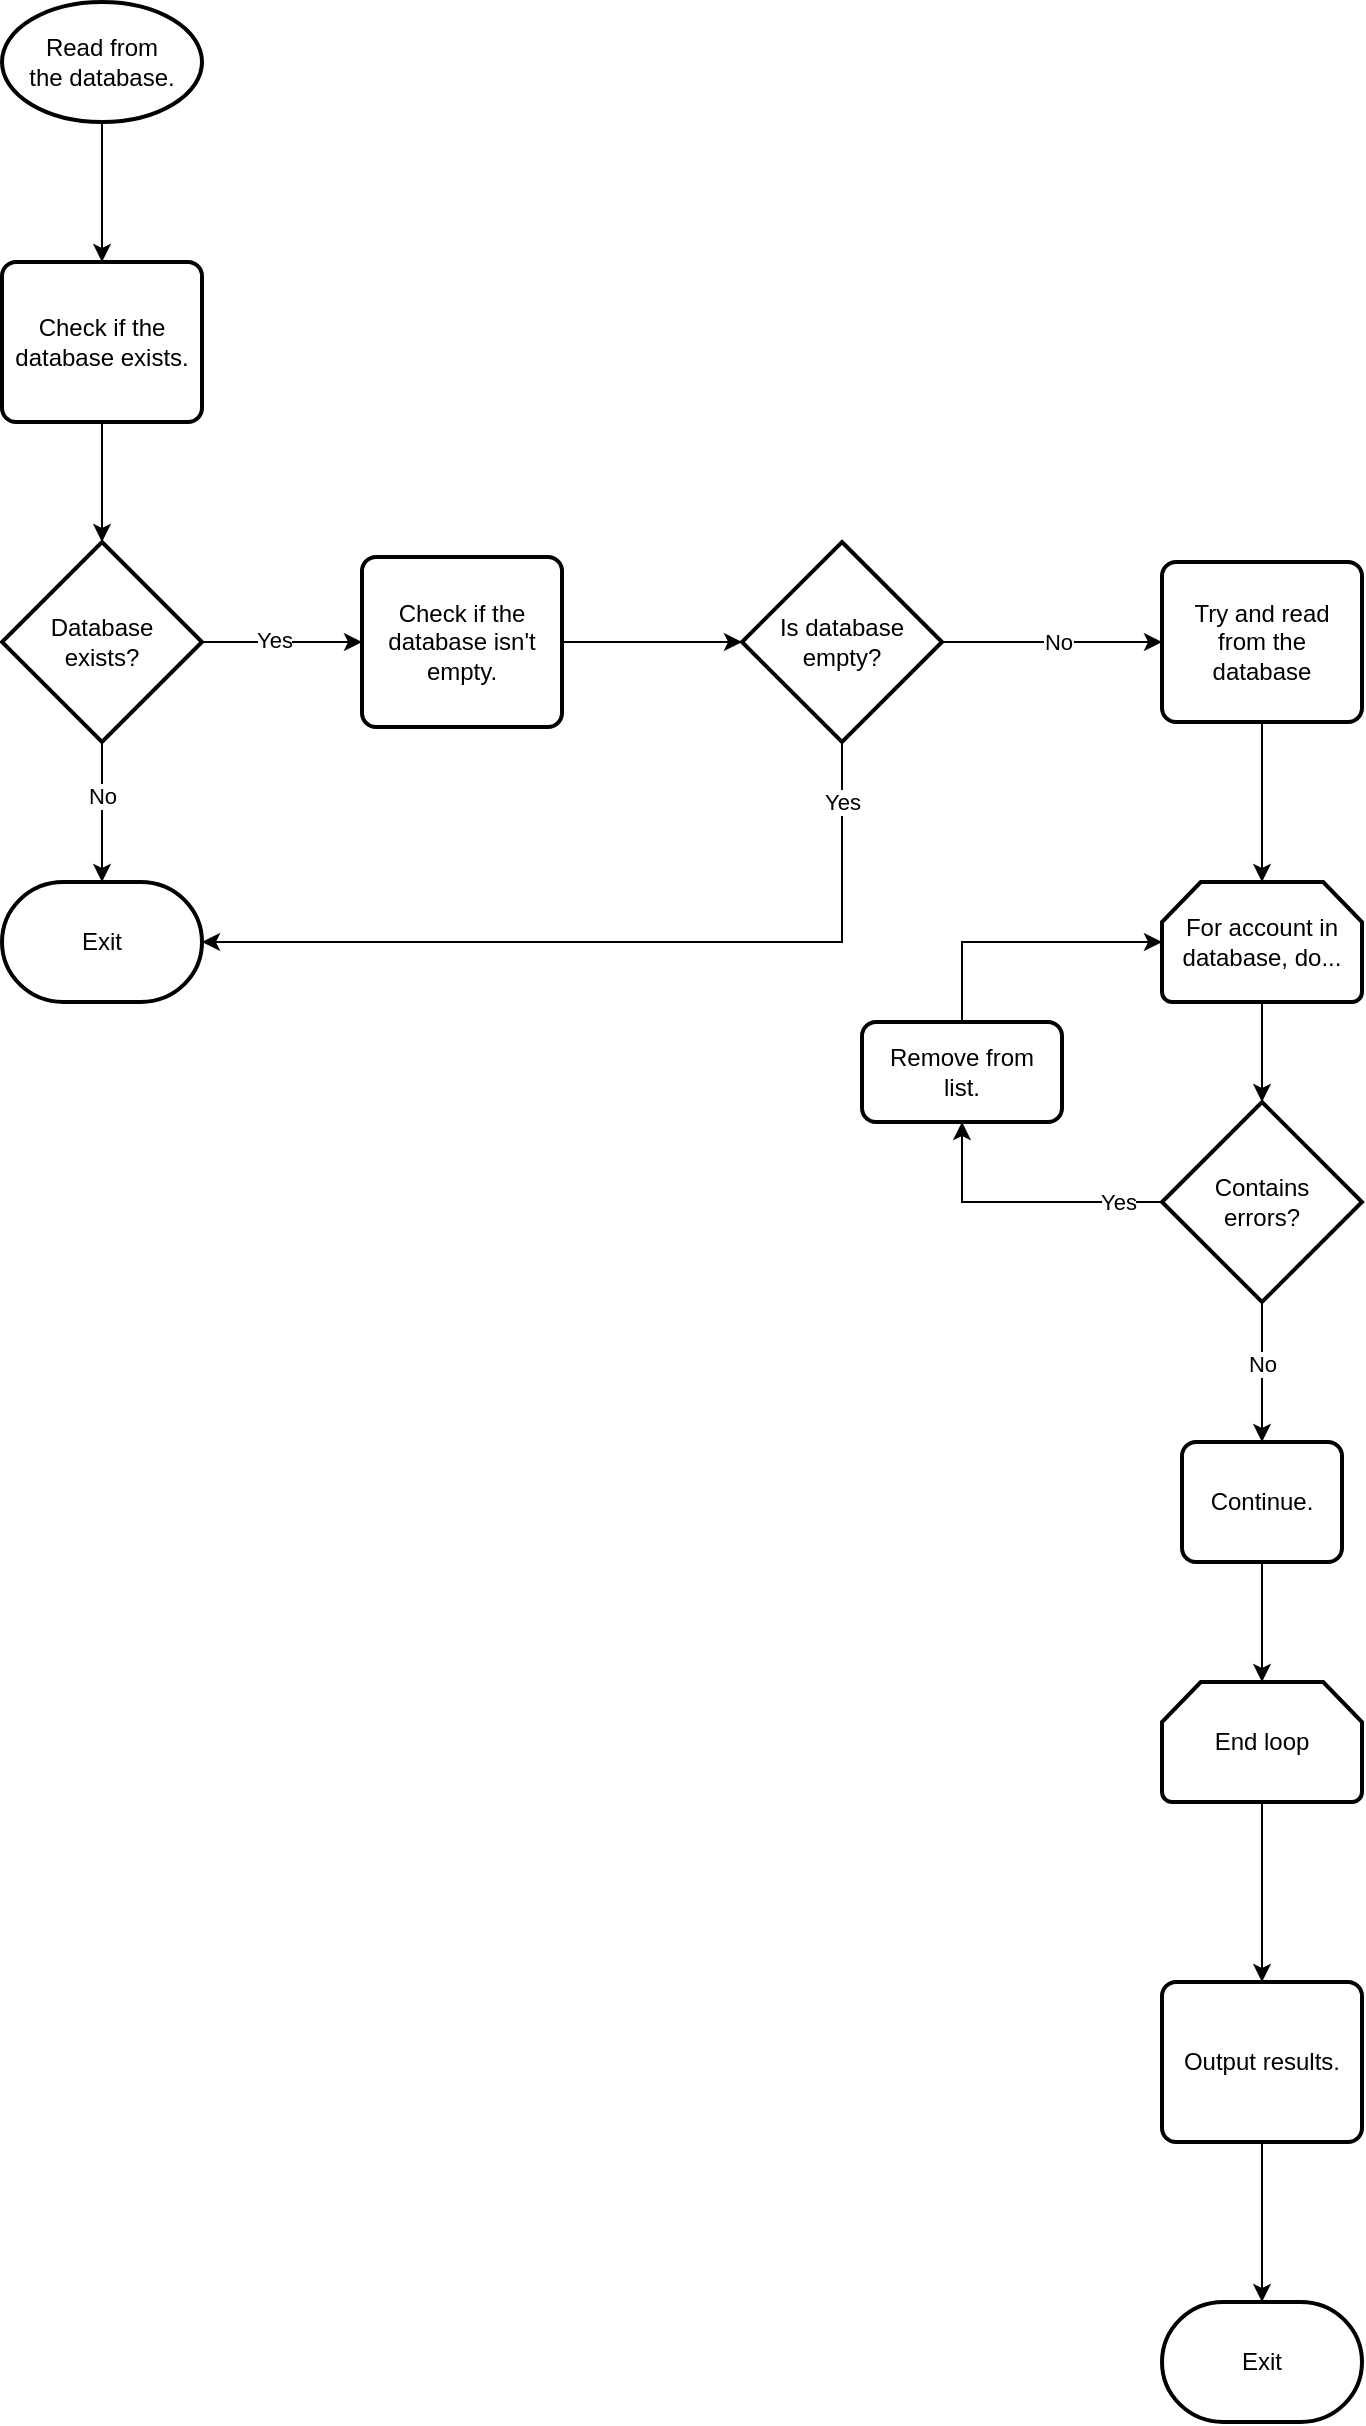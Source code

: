 <mxfile version="26.2.2">
  <diagram name="Reading from the database" id="D5-K963SdRJc8eYX8jDk">
    <mxGraphModel dx="742" dy="353" grid="1" gridSize="10" guides="1" tooltips="1" connect="1" arrows="1" fold="1" page="1" pageScale="1" pageWidth="827" pageHeight="1169" math="0" shadow="0">
      <root>
        <mxCell id="0" />
        <mxCell id="1" parent="0" />
        <mxCell id="rQa0CDCZu2zrDSoRidBP-3" style="edgeStyle=orthogonalEdgeStyle;rounded=0;orthogonalLoop=1;jettySize=auto;html=1;exitX=0.5;exitY=1;exitDx=0;exitDy=0;exitPerimeter=0;entryX=0.5;entryY=0;entryDx=0;entryDy=0;" edge="1" parent="1" source="rQa0CDCZu2zrDSoRidBP-1" target="rQa0CDCZu2zrDSoRidBP-2">
          <mxGeometry relative="1" as="geometry" />
        </mxCell>
        <mxCell id="rQa0CDCZu2zrDSoRidBP-1" value="Read from&lt;div&gt;the database.&lt;/div&gt;" style="strokeWidth=2;html=1;shape=mxgraph.flowchart.start_1;whiteSpace=wrap;" vertex="1" parent="1">
          <mxGeometry x="350" y="90" width="100" height="60" as="geometry" />
        </mxCell>
        <mxCell id="rQa0CDCZu2zrDSoRidBP-2" value="Check if the&lt;div&gt;database exists.&lt;/div&gt;" style="rounded=1;whiteSpace=wrap;html=1;absoluteArcSize=1;arcSize=14;strokeWidth=2;" vertex="1" parent="1">
          <mxGeometry x="350" y="220" width="100" height="80" as="geometry" />
        </mxCell>
        <mxCell id="rQa0CDCZu2zrDSoRidBP-6" style="edgeStyle=orthogonalEdgeStyle;rounded=0;orthogonalLoop=1;jettySize=auto;html=1;exitX=1;exitY=0.5;exitDx=0;exitDy=0;exitPerimeter=0;entryX=0;entryY=0.5;entryDx=0;entryDy=0;" edge="1" parent="1" source="rQa0CDCZu2zrDSoRidBP-4" target="rQa0CDCZu2zrDSoRidBP-5">
          <mxGeometry relative="1" as="geometry" />
        </mxCell>
        <mxCell id="rQa0CDCZu2zrDSoRidBP-7" value="Yes" style="edgeLabel;html=1;align=center;verticalAlign=middle;resizable=0;points=[];" vertex="1" connectable="0" parent="rQa0CDCZu2zrDSoRidBP-6">
          <mxGeometry x="-0.107" y="1" relative="1" as="geometry">
            <mxPoint as="offset" />
          </mxGeometry>
        </mxCell>
        <mxCell id="rQa0CDCZu2zrDSoRidBP-4" value="Database&lt;div&gt;exists?&lt;/div&gt;" style="strokeWidth=2;html=1;shape=mxgraph.flowchart.decision;whiteSpace=wrap;" vertex="1" parent="1">
          <mxGeometry x="350" y="360" width="100" height="100" as="geometry" />
        </mxCell>
        <mxCell id="rQa0CDCZu2zrDSoRidBP-5" value="Check if the database isn&#39;t&lt;div&gt;empty.&lt;/div&gt;" style="rounded=1;whiteSpace=wrap;html=1;absoluteArcSize=1;arcSize=14;strokeWidth=2;" vertex="1" parent="1">
          <mxGeometry x="530" y="367.5" width="100" height="85" as="geometry" />
        </mxCell>
        <mxCell id="rQa0CDCZu2zrDSoRidBP-8" value="Exit" style="strokeWidth=2;html=1;shape=mxgraph.flowchart.terminator;whiteSpace=wrap;" vertex="1" parent="1">
          <mxGeometry x="350" y="530" width="100" height="60" as="geometry" />
        </mxCell>
        <mxCell id="rQa0CDCZu2zrDSoRidBP-10" style="edgeStyle=orthogonalEdgeStyle;rounded=0;orthogonalLoop=1;jettySize=auto;html=1;exitX=0.5;exitY=1;exitDx=0;exitDy=0;exitPerimeter=0;entryX=0.5;entryY=0;entryDx=0;entryDy=0;entryPerimeter=0;" edge="1" parent="1" source="rQa0CDCZu2zrDSoRidBP-4" target="rQa0CDCZu2zrDSoRidBP-8">
          <mxGeometry relative="1" as="geometry" />
        </mxCell>
        <mxCell id="rQa0CDCZu2zrDSoRidBP-11" value="No" style="edgeLabel;html=1;align=center;verticalAlign=middle;resizable=0;points=[];" vertex="1" connectable="0" parent="rQa0CDCZu2zrDSoRidBP-10">
          <mxGeometry x="-0.241" relative="1" as="geometry">
            <mxPoint as="offset" />
          </mxGeometry>
        </mxCell>
        <mxCell id="rQa0CDCZu2zrDSoRidBP-12" style="edgeStyle=orthogonalEdgeStyle;rounded=0;orthogonalLoop=1;jettySize=auto;html=1;exitX=0.5;exitY=1;exitDx=0;exitDy=0;entryX=0.5;entryY=0;entryDx=0;entryDy=0;entryPerimeter=0;" edge="1" parent="1" source="rQa0CDCZu2zrDSoRidBP-2" target="rQa0CDCZu2zrDSoRidBP-4">
          <mxGeometry relative="1" as="geometry" />
        </mxCell>
        <mxCell id="rQa0CDCZu2zrDSoRidBP-18" style="edgeStyle=orthogonalEdgeStyle;rounded=0;orthogonalLoop=1;jettySize=auto;html=1;exitX=1;exitY=0.5;exitDx=0;exitDy=0;exitPerimeter=0;entryX=0;entryY=0.5;entryDx=0;entryDy=0;" edge="1" parent="1" source="rQa0CDCZu2zrDSoRidBP-13" target="rQa0CDCZu2zrDSoRidBP-17">
          <mxGeometry relative="1" as="geometry" />
        </mxCell>
        <mxCell id="rQa0CDCZu2zrDSoRidBP-19" value="No" style="edgeLabel;html=1;align=center;verticalAlign=middle;resizable=0;points=[];" vertex="1" connectable="0" parent="rQa0CDCZu2zrDSoRidBP-18">
          <mxGeometry x="0.058" y="3" relative="1" as="geometry">
            <mxPoint y="3" as="offset" />
          </mxGeometry>
        </mxCell>
        <mxCell id="rQa0CDCZu2zrDSoRidBP-13" value="Is database&lt;div&gt;empty?&lt;/div&gt;" style="strokeWidth=2;html=1;shape=mxgraph.flowchart.decision;whiteSpace=wrap;" vertex="1" parent="1">
          <mxGeometry x="720" y="360" width="100" height="100" as="geometry" />
        </mxCell>
        <mxCell id="rQa0CDCZu2zrDSoRidBP-14" style="edgeStyle=orthogonalEdgeStyle;rounded=0;orthogonalLoop=1;jettySize=auto;html=1;exitX=1;exitY=0.5;exitDx=0;exitDy=0;entryX=0;entryY=0.5;entryDx=0;entryDy=0;entryPerimeter=0;" edge="1" parent="1" source="rQa0CDCZu2zrDSoRidBP-5" target="rQa0CDCZu2zrDSoRidBP-13">
          <mxGeometry relative="1" as="geometry">
            <mxPoint x="700" y="410" as="targetPoint" />
          </mxGeometry>
        </mxCell>
        <mxCell id="rQa0CDCZu2zrDSoRidBP-15" style="edgeStyle=orthogonalEdgeStyle;rounded=0;orthogonalLoop=1;jettySize=auto;html=1;exitX=0.5;exitY=1;exitDx=0;exitDy=0;exitPerimeter=0;entryX=1;entryY=0.5;entryDx=0;entryDy=0;entryPerimeter=0;" edge="1" parent="1" source="rQa0CDCZu2zrDSoRidBP-13" target="rQa0CDCZu2zrDSoRidBP-8">
          <mxGeometry relative="1" as="geometry" />
        </mxCell>
        <mxCell id="rQa0CDCZu2zrDSoRidBP-16" value="Yes" style="edgeLabel;html=1;align=center;verticalAlign=middle;resizable=0;points=[];" vertex="1" connectable="0" parent="rQa0CDCZu2zrDSoRidBP-15">
          <mxGeometry x="-0.856" relative="1" as="geometry">
            <mxPoint as="offset" />
          </mxGeometry>
        </mxCell>
        <mxCell id="rQa0CDCZu2zrDSoRidBP-17" value="Try and read&lt;div&gt;from the&lt;/div&gt;&lt;div&gt;database&lt;/div&gt;" style="rounded=1;whiteSpace=wrap;html=1;absoluteArcSize=1;arcSize=14;strokeWidth=2;" vertex="1" parent="1">
          <mxGeometry x="930" y="370" width="100" height="80" as="geometry" />
        </mxCell>
        <mxCell id="rQa0CDCZu2zrDSoRidBP-20" value="For account in&lt;div&gt;database, do...&lt;/div&gt;" style="strokeWidth=2;html=1;shape=mxgraph.flowchart.loop_limit;whiteSpace=wrap;" vertex="1" parent="1">
          <mxGeometry x="930" y="530" width="100" height="60" as="geometry" />
        </mxCell>
        <mxCell id="rQa0CDCZu2zrDSoRidBP-21" style="edgeStyle=orthogonalEdgeStyle;rounded=0;orthogonalLoop=1;jettySize=auto;html=1;exitX=0.5;exitY=1;exitDx=0;exitDy=0;entryX=0.5;entryY=0;entryDx=0;entryDy=0;entryPerimeter=0;" edge="1" parent="1" source="rQa0CDCZu2zrDSoRidBP-17" target="rQa0CDCZu2zrDSoRidBP-20">
          <mxGeometry relative="1" as="geometry" />
        </mxCell>
        <mxCell id="rQa0CDCZu2zrDSoRidBP-28" style="edgeStyle=orthogonalEdgeStyle;rounded=0;orthogonalLoop=1;jettySize=auto;html=1;exitX=0;exitY=0.5;exitDx=0;exitDy=0;exitPerimeter=0;entryX=0.5;entryY=1;entryDx=0;entryDy=0;" edge="1" parent="1" source="rQa0CDCZu2zrDSoRidBP-24" target="rQa0CDCZu2zrDSoRidBP-27">
          <mxGeometry relative="1" as="geometry" />
        </mxCell>
        <mxCell id="rQa0CDCZu2zrDSoRidBP-29" value="Yes" style="edgeLabel;html=1;align=center;verticalAlign=middle;resizable=0;points=[];" vertex="1" connectable="0" parent="rQa0CDCZu2zrDSoRidBP-28">
          <mxGeometry x="-0.681" relative="1" as="geometry">
            <mxPoint as="offset" />
          </mxGeometry>
        </mxCell>
        <mxCell id="rQa0CDCZu2zrDSoRidBP-32" style="edgeStyle=orthogonalEdgeStyle;rounded=0;orthogonalLoop=1;jettySize=auto;html=1;exitX=0.5;exitY=1;exitDx=0;exitDy=0;exitPerimeter=0;entryX=0.5;entryY=0;entryDx=0;entryDy=0;" edge="1" parent="1" source="rQa0CDCZu2zrDSoRidBP-24" target="rQa0CDCZu2zrDSoRidBP-31">
          <mxGeometry relative="1" as="geometry" />
        </mxCell>
        <mxCell id="rQa0CDCZu2zrDSoRidBP-33" value="No" style="edgeLabel;html=1;align=center;verticalAlign=middle;resizable=0;points=[];" vertex="1" connectable="0" parent="rQa0CDCZu2zrDSoRidBP-32">
          <mxGeometry x="-0.118" y="2" relative="1" as="geometry">
            <mxPoint x="-2" as="offset" />
          </mxGeometry>
        </mxCell>
        <mxCell id="rQa0CDCZu2zrDSoRidBP-24" value="Contains&lt;div&gt;errors?&lt;/div&gt;" style="strokeWidth=2;html=1;shape=mxgraph.flowchart.decision;whiteSpace=wrap;" vertex="1" parent="1">
          <mxGeometry x="930" y="640" width="100" height="100" as="geometry" />
        </mxCell>
        <mxCell id="rQa0CDCZu2zrDSoRidBP-25" style="edgeStyle=orthogonalEdgeStyle;rounded=0;orthogonalLoop=1;jettySize=auto;html=1;exitX=0.5;exitY=1;exitDx=0;exitDy=0;exitPerimeter=0;entryX=0.5;entryY=0;entryDx=0;entryDy=0;entryPerimeter=0;" edge="1" parent="1" source="rQa0CDCZu2zrDSoRidBP-20" target="rQa0CDCZu2zrDSoRidBP-24">
          <mxGeometry relative="1" as="geometry" />
        </mxCell>
        <mxCell id="rQa0CDCZu2zrDSoRidBP-27" value="Remove from&lt;div&gt;list.&lt;/div&gt;" style="rounded=1;whiteSpace=wrap;html=1;absoluteArcSize=1;arcSize=14;strokeWidth=2;" vertex="1" parent="1">
          <mxGeometry x="780" y="600" width="100" height="50" as="geometry" />
        </mxCell>
        <mxCell id="rQa0CDCZu2zrDSoRidBP-30" style="edgeStyle=orthogonalEdgeStyle;rounded=0;orthogonalLoop=1;jettySize=auto;html=1;exitX=0.5;exitY=0;exitDx=0;exitDy=0;entryX=0;entryY=0.5;entryDx=0;entryDy=0;entryPerimeter=0;" edge="1" parent="1" source="rQa0CDCZu2zrDSoRidBP-27" target="rQa0CDCZu2zrDSoRidBP-20">
          <mxGeometry relative="1" as="geometry" />
        </mxCell>
        <mxCell id="rQa0CDCZu2zrDSoRidBP-31" value="Continue." style="rounded=1;whiteSpace=wrap;html=1;absoluteArcSize=1;arcSize=14;strokeWidth=2;" vertex="1" parent="1">
          <mxGeometry x="940" y="810" width="80" height="60" as="geometry" />
        </mxCell>
        <mxCell id="rQa0CDCZu2zrDSoRidBP-40" style="edgeStyle=orthogonalEdgeStyle;rounded=0;orthogonalLoop=1;jettySize=auto;html=1;exitX=0.5;exitY=1;exitDx=0;exitDy=0;exitPerimeter=0;entryX=0.5;entryY=0;entryDx=0;entryDy=0;" edge="1" parent="1" source="rQa0CDCZu2zrDSoRidBP-34" target="rQa0CDCZu2zrDSoRidBP-36">
          <mxGeometry relative="1" as="geometry" />
        </mxCell>
        <mxCell id="rQa0CDCZu2zrDSoRidBP-34" value="End loop" style="strokeWidth=2;html=1;shape=mxgraph.flowchart.loop_limit;whiteSpace=wrap;" vertex="1" parent="1">
          <mxGeometry x="930" y="930" width="100" height="60" as="geometry" />
        </mxCell>
        <mxCell id="rQa0CDCZu2zrDSoRidBP-35" style="edgeStyle=orthogonalEdgeStyle;rounded=0;orthogonalLoop=1;jettySize=auto;html=1;exitX=0.5;exitY=1;exitDx=0;exitDy=0;entryX=0.5;entryY=0;entryDx=0;entryDy=0;entryPerimeter=0;" edge="1" parent="1" source="rQa0CDCZu2zrDSoRidBP-31" target="rQa0CDCZu2zrDSoRidBP-34">
          <mxGeometry relative="1" as="geometry" />
        </mxCell>
        <mxCell id="rQa0CDCZu2zrDSoRidBP-36" value="Output results." style="rounded=1;whiteSpace=wrap;html=1;absoluteArcSize=1;arcSize=14;strokeWidth=2;" vertex="1" parent="1">
          <mxGeometry x="930" y="1080" width="100" height="80" as="geometry" />
        </mxCell>
        <mxCell id="rQa0CDCZu2zrDSoRidBP-37" value="Exit" style="strokeWidth=2;html=1;shape=mxgraph.flowchart.terminator;whiteSpace=wrap;" vertex="1" parent="1">
          <mxGeometry x="930" y="1240" width="100" height="60" as="geometry" />
        </mxCell>
        <mxCell id="rQa0CDCZu2zrDSoRidBP-39" style="edgeStyle=orthogonalEdgeStyle;rounded=0;orthogonalLoop=1;jettySize=auto;html=1;exitX=0.5;exitY=1;exitDx=0;exitDy=0;entryX=0.5;entryY=0;entryDx=0;entryDy=0;entryPerimeter=0;" edge="1" parent="1" source="rQa0CDCZu2zrDSoRidBP-36" target="rQa0CDCZu2zrDSoRidBP-37">
          <mxGeometry relative="1" as="geometry" />
        </mxCell>
      </root>
    </mxGraphModel>
  </diagram>
</mxfile>
